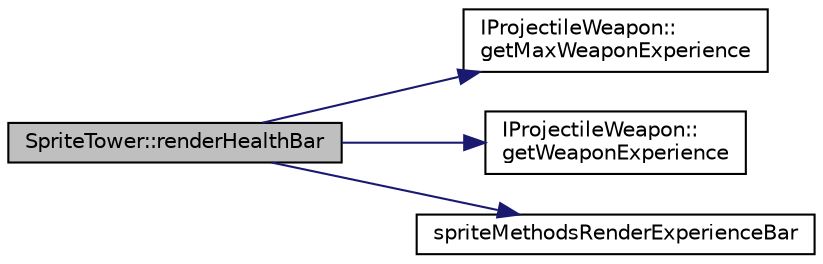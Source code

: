 digraph "SpriteTower::renderHealthBar"
{
 // LATEX_PDF_SIZE
  edge [fontname="Helvetica",fontsize="10",labelfontname="Helvetica",labelfontsize="10"];
  node [fontname="Helvetica",fontsize="10",shape=record];
  rankdir="LR";
  Node1 [label="SpriteTower::renderHealthBar",height=0.2,width=0.4,color="black", fillcolor="grey75", style="filled", fontcolor="black",tooltip=" "];
  Node1 -> Node2 [color="midnightblue",fontsize="10",style="solid",fontname="Helvetica"];
  Node2 [label="IProjectileWeapon::\lgetMaxWeaponExperience",height=0.2,width=0.4,color="black", fillcolor="white", style="filled",URL="$class_i_projectile_weapon.html#a20c91ee76619913d97191b6214ef60d9",tooltip=" "];
  Node1 -> Node3 [color="midnightblue",fontsize="10",style="solid",fontname="Helvetica"];
  Node3 [label="IProjectileWeapon::\lgetWeaponExperience",height=0.2,width=0.4,color="black", fillcolor="white", style="filled",URL="$class_i_projectile_weapon.html#a090990f8634fdd6803055a47980f1b62",tooltip=" "];
  Node1 -> Node4 [color="midnightblue",fontsize="10",style="solid",fontname="Helvetica"];
  Node4 [label="spriteMethodsRenderExperienceBar",height=0.2,width=0.4,color="black", fillcolor="white", style="filled",URL="$_sprite_methods_8cpp.html#ab809974f3a01fee347b7328cac94bfad",tooltip=" "];
}
